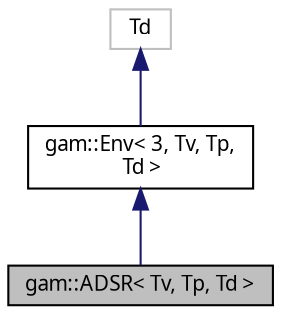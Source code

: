 digraph "gam::ADSR&lt; Tv, Tp, Td &gt;"
{
 // LATEX_PDF_SIZE
  bgcolor="transparent";
  edge [fontname="FreeSans.ttf",fontsize="10",labelfontname="FreeSans.ttf",labelfontsize="10"];
  node [fontname="FreeSans.ttf",fontsize="10",shape=record];
  Node1 [label="gam::ADSR\< Tv, Tp, Td \>",height=0.2,width=0.4,color="black", fillcolor="grey75", style="filled", fontcolor="black",tooltip="ADSR (Attack, Decay, Sustain, Release) envelope."];
  Node2 -> Node1 [dir="back",color="midnightblue",fontsize="10",style="solid",fontname="FreeSans.ttf"];
  Node2 [label="gam::Env\< 3, Tv, Tp,\l Td \>",height=0.2,width=0.4,color="black",URL="$classgam_1_1_env.html",tooltip=" "];
  Node3 -> Node2 [dir="back",color="midnightblue",fontsize="10",style="solid",fontname="FreeSans.ttf"];
  Node3 [label="Td",height=0.2,width=0.4,color="grey75",tooltip=" "];
}
